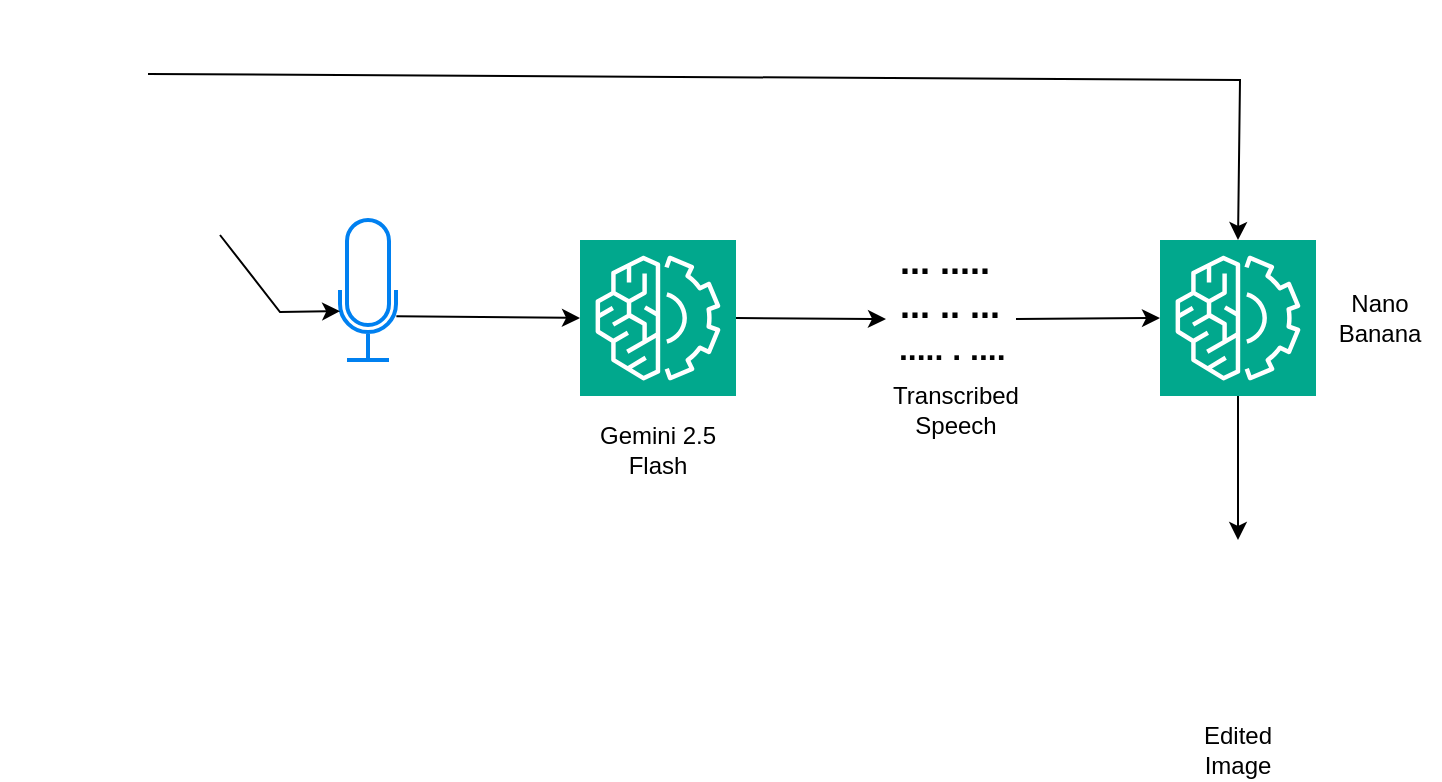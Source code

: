 <mxfile version="28.1.2">
  <diagram name="Page-1" id="QtA1ayilwM-M5RRrLMvZ">
    <mxGraphModel dx="1615" dy="793" grid="1" gridSize="10" guides="1" tooltips="1" connect="1" arrows="1" fold="1" page="1" pageScale="1" pageWidth="850" pageHeight="1400" math="0" shadow="0">
      <root>
        <mxCell id="0" />
        <mxCell id="1" parent="0" />
        <mxCell id="luqwtIF8umNXLDS7QRCT-1" value="" style="html=1;verticalLabelPosition=bottom;align=center;labelBackgroundColor=#ffffff;verticalAlign=top;strokeWidth=2;strokeColor=#0080F0;shadow=0;dashed=0;shape=mxgraph.ios7.icons.microphone;" vertex="1" parent="1">
          <mxGeometry x="250" y="250" width="28" height="70" as="geometry" />
        </mxCell>
        <mxCell id="luqwtIF8umNXLDS7QRCT-3" value="" style="shape=image;html=1;verticalAlign=top;verticalLabelPosition=bottom;labelBackgroundColor=#ffffff;imageAspect=0;aspect=fixed;image=https://icons.diagrams.net/icon-cache1/Business___Startup-2288/46-1338.svg" vertex="1" parent="1">
          <mxGeometry x="80" y="230" width="110" height="110" as="geometry" />
        </mxCell>
        <mxCell id="luqwtIF8umNXLDS7QRCT-6" value="" style="sketch=0;points=[[0,0,0],[0.25,0,0],[0.5,0,0],[0.75,0,0],[1,0,0],[0,1,0],[0.25,1,0],[0.5,1,0],[0.75,1,0],[1,1,0],[0,0.25,0],[0,0.5,0],[0,0.75,0],[1,0.25,0],[1,0.5,0],[1,0.75,0]];outlineConnect=0;fontColor=#232F3E;fillColor=#01A88D;strokeColor=#ffffff;dashed=0;verticalLabelPosition=bottom;verticalAlign=top;align=center;html=1;fontSize=12;fontStyle=0;aspect=fixed;shape=mxgraph.aws4.resourceIcon;resIcon=mxgraph.aws4.machine_learning;" vertex="1" parent="1">
          <mxGeometry x="370" y="260" width="78" height="78" as="geometry" />
        </mxCell>
        <mxCell id="luqwtIF8umNXLDS7QRCT-7" value="&lt;font style=&quot;font-size: 18px;&quot;&gt;&lt;b&gt;&amp;nbsp;... .....&amp;nbsp; &amp;nbsp;... .. ...&lt;/b&gt;&lt;/font&gt;&lt;div&gt;&lt;font size=&quot;3&quot;&gt;&lt;b&gt;&amp;nbsp;..... . ....&amp;nbsp;&lt;/b&gt;&lt;/font&gt;&lt;/div&gt;" style="text;html=1;align=left;verticalAlign=middle;whiteSpace=wrap;rounded=0;" vertex="1" parent="1">
          <mxGeometry x="523" y="277" width="65" height="30" as="geometry" />
        </mxCell>
        <mxCell id="luqwtIF8umNXLDS7QRCT-8" value="" style="sketch=0;points=[[0,0,0],[0.25,0,0],[0.5,0,0],[0.75,0,0],[1,0,0],[0,1,0],[0.25,1,0],[0.5,1,0],[0.75,1,0],[1,1,0],[0,0.25,0],[0,0.5,0],[0,0.75,0],[1,0.25,0],[1,0.5,0],[1,0.75,0]];outlineConnect=0;fontColor=#232F3E;fillColor=#01A88D;strokeColor=#ffffff;dashed=0;verticalLabelPosition=bottom;verticalAlign=top;align=center;html=1;fontSize=12;fontStyle=0;aspect=fixed;shape=mxgraph.aws4.resourceIcon;resIcon=mxgraph.aws4.machine_learning;" vertex="1" parent="1">
          <mxGeometry x="660" y="260" width="78" height="78" as="geometry" />
        </mxCell>
        <mxCell id="luqwtIF8umNXLDS7QRCT-9" value="" style="shape=image;html=1;verticalAlign=top;verticalLabelPosition=bottom;labelBackgroundColor=#ffffff;imageAspect=0;aspect=fixed;image=https://icons.diagrams.net/icon-cache1/Evil_Icons_User_Interface-2617/picture-609.svg" vertex="1" parent="1">
          <mxGeometry x="80" y="140" width="74" height="74" as="geometry" />
        </mxCell>
        <mxCell id="luqwtIF8umNXLDS7QRCT-10" value="" style="shape=image;html=1;verticalAlign=top;verticalLabelPosition=bottom;labelBackgroundColor=#ffffff;imageAspect=0;aspect=fixed;image=https://icons.diagrams.net/icon-cache1/Essentials-2481/006_-_Image-1331.svg" vertex="1" parent="1">
          <mxGeometry x="662" y="410" width="74" height="74" as="geometry" />
        </mxCell>
        <mxCell id="luqwtIF8umNXLDS7QRCT-11" value="" style="endArrow=classic;html=1;rounded=0;exitX=1;exitY=0.25;exitDx=0;exitDy=0;entryX=0.003;entryY=0.651;entryDx=0;entryDy=0;entryPerimeter=0;" edge="1" parent="1" source="luqwtIF8umNXLDS7QRCT-3" target="luqwtIF8umNXLDS7QRCT-1">
          <mxGeometry width="50" height="50" relative="1" as="geometry">
            <mxPoint x="400" y="430" as="sourcePoint" />
            <mxPoint x="450" y="380" as="targetPoint" />
            <Array as="points">
              <mxPoint x="220" y="296" />
            </Array>
          </mxGeometry>
        </mxCell>
        <mxCell id="luqwtIF8umNXLDS7QRCT-12" value="" style="endArrow=classic;html=1;rounded=0;exitX=1.007;exitY=0.687;exitDx=0;exitDy=0;exitPerimeter=0;entryX=0;entryY=0.5;entryDx=0;entryDy=0;entryPerimeter=0;" edge="1" parent="1" source="luqwtIF8umNXLDS7QRCT-1" target="luqwtIF8umNXLDS7QRCT-6">
          <mxGeometry width="50" height="50" relative="1" as="geometry">
            <mxPoint x="400" y="430" as="sourcePoint" />
            <mxPoint x="360" y="298" as="targetPoint" />
          </mxGeometry>
        </mxCell>
        <mxCell id="luqwtIF8umNXLDS7QRCT-13" value="" style="endArrow=classic;html=1;rounded=0;entryX=0;entryY=0.75;entryDx=0;entryDy=0;exitX=1;exitY=0.5;exitDx=0;exitDy=0;exitPerimeter=0;" edge="1" parent="1" source="luqwtIF8umNXLDS7QRCT-6" target="luqwtIF8umNXLDS7QRCT-7">
          <mxGeometry width="50" height="50" relative="1" as="geometry">
            <mxPoint x="400" y="430" as="sourcePoint" />
            <mxPoint x="450" y="380" as="targetPoint" />
          </mxGeometry>
        </mxCell>
        <mxCell id="luqwtIF8umNXLDS7QRCT-14" value="" style="endArrow=classic;html=1;rounded=0;exitX=1;exitY=0.75;exitDx=0;exitDy=0;entryX=0;entryY=0.5;entryDx=0;entryDy=0;entryPerimeter=0;" edge="1" parent="1" source="luqwtIF8umNXLDS7QRCT-7" target="luqwtIF8umNXLDS7QRCT-8">
          <mxGeometry width="50" height="50" relative="1" as="geometry">
            <mxPoint x="400" y="430" as="sourcePoint" />
            <mxPoint x="650" y="292" as="targetPoint" />
          </mxGeometry>
        </mxCell>
        <mxCell id="luqwtIF8umNXLDS7QRCT-15" value="" style="endArrow=classic;html=1;rounded=0;exitX=0.5;exitY=1;exitDx=0;exitDy=0;exitPerimeter=0;" edge="1" parent="1" source="luqwtIF8umNXLDS7QRCT-8" target="luqwtIF8umNXLDS7QRCT-10">
          <mxGeometry width="50" height="50" relative="1" as="geometry">
            <mxPoint x="400" y="430" as="sourcePoint" />
            <mxPoint x="450" y="380" as="targetPoint" />
          </mxGeometry>
        </mxCell>
        <mxCell id="luqwtIF8umNXLDS7QRCT-16" value="" style="endArrow=classic;html=1;rounded=0;exitX=1;exitY=0.5;exitDx=0;exitDy=0;entryX=0.5;entryY=0;entryDx=0;entryDy=0;entryPerimeter=0;" edge="1" parent="1" source="luqwtIF8umNXLDS7QRCT-9" target="luqwtIF8umNXLDS7QRCT-8">
          <mxGeometry width="50" height="50" relative="1" as="geometry">
            <mxPoint x="400" y="430" as="sourcePoint" />
            <mxPoint x="450" y="380" as="targetPoint" />
            <Array as="points">
              <mxPoint x="700" y="180" />
            </Array>
          </mxGeometry>
        </mxCell>
        <mxCell id="luqwtIF8umNXLDS7QRCT-18" value="Gemini 2.5 Flash" style="text;html=1;align=center;verticalAlign=middle;whiteSpace=wrap;rounded=0;" vertex="1" parent="1">
          <mxGeometry x="364" y="350" width="90" height="30" as="geometry" />
        </mxCell>
        <mxCell id="luqwtIF8umNXLDS7QRCT-19" value="Nano Banana" style="text;html=1;align=center;verticalAlign=middle;whiteSpace=wrap;rounded=0;" vertex="1" parent="1">
          <mxGeometry x="740" y="284" width="60" height="30" as="geometry" />
        </mxCell>
        <mxCell id="luqwtIF8umNXLDS7QRCT-20" value="Transcribed Speech" style="text;html=1;align=center;verticalAlign=middle;whiteSpace=wrap;rounded=0;" vertex="1" parent="1">
          <mxGeometry x="528" y="330" width="60" height="30" as="geometry" />
        </mxCell>
        <mxCell id="luqwtIF8umNXLDS7QRCT-22" value="Edited Image" style="text;html=1;align=center;verticalAlign=middle;whiteSpace=wrap;rounded=0;" vertex="1" parent="1">
          <mxGeometry x="669" y="500" width="60" height="30" as="geometry" />
        </mxCell>
      </root>
    </mxGraphModel>
  </diagram>
</mxfile>
